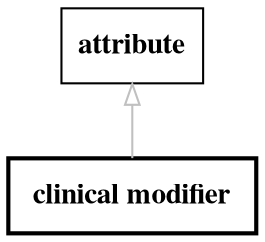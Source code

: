 // biolink model
digraph {
	graph [fontsize=32 penwidth=5]
	node [color=black fontname="times bold" shape=rectangle]
	edge [color=gray fontcolor=darkgray]
	"clinical modifier" [label=" clinical modifier " style=bold]
	attribute -> "clinical modifier" [label="" arrowtail=onormal dir=back]
}
